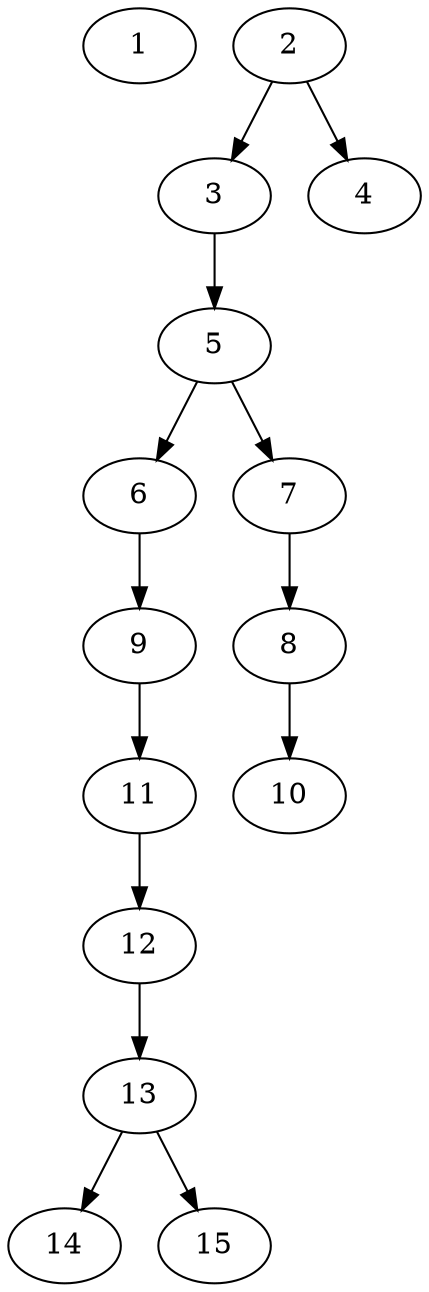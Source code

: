 // DAG automatically generated by daggen at Thu Oct  3 13:59:26 2019
// ./daggen --dot -n 15 --ccr 0.3 --fat 0.3 --regular 0.5 --density 0.5 --mindata 5242880 --maxdata 52428800 
digraph G {
  1 [size="149439147", alpha="0.05", expect_size="44831744"] 
  2 [size="111817387", alpha="0.01", expect_size="33545216"] 
  2 -> 3 [size ="33545216"]
  2 -> 4 [size ="33545216"]
  3 [size="107687253", alpha="0.01", expect_size="32306176"] 
  3 -> 5 [size ="32306176"]
  4 [size="154794667", alpha="0.03", expect_size="46438400"] 
  5 [size="23422293", alpha="0.14", expect_size="7026688"] 
  5 -> 6 [size ="7026688"]
  5 -> 7 [size ="7026688"]
  6 [size="43383467", alpha="0.19", expect_size="13015040"] 
  6 -> 9 [size ="13015040"]
  7 [size="148282027", alpha="0.09", expect_size="44484608"] 
  7 -> 8 [size ="44484608"]
  8 [size="125296640", alpha="0.19", expect_size="37588992"] 
  8 -> 10 [size ="37588992"]
  9 [size="37007360", alpha="0.18", expect_size="11102208"] 
  9 -> 11 [size ="11102208"]
  10 [size="164805973", alpha="0.08", expect_size="49441792"] 
  11 [size="107581440", alpha="0.14", expect_size="32274432"] 
  11 -> 12 [size ="32274432"]
  12 [size="148759893", alpha="0.10", expect_size="44627968"] 
  12 -> 13 [size ="44627968"]
  13 [size="153159680", alpha="0.07", expect_size="45947904"] 
  13 -> 14 [size ="45947904"]
  13 -> 15 [size ="45947904"]
  14 [size="159515307", alpha="0.09", expect_size="47854592"] 
  15 [size="22702080", alpha="0.17", expect_size="6810624"] 
}
